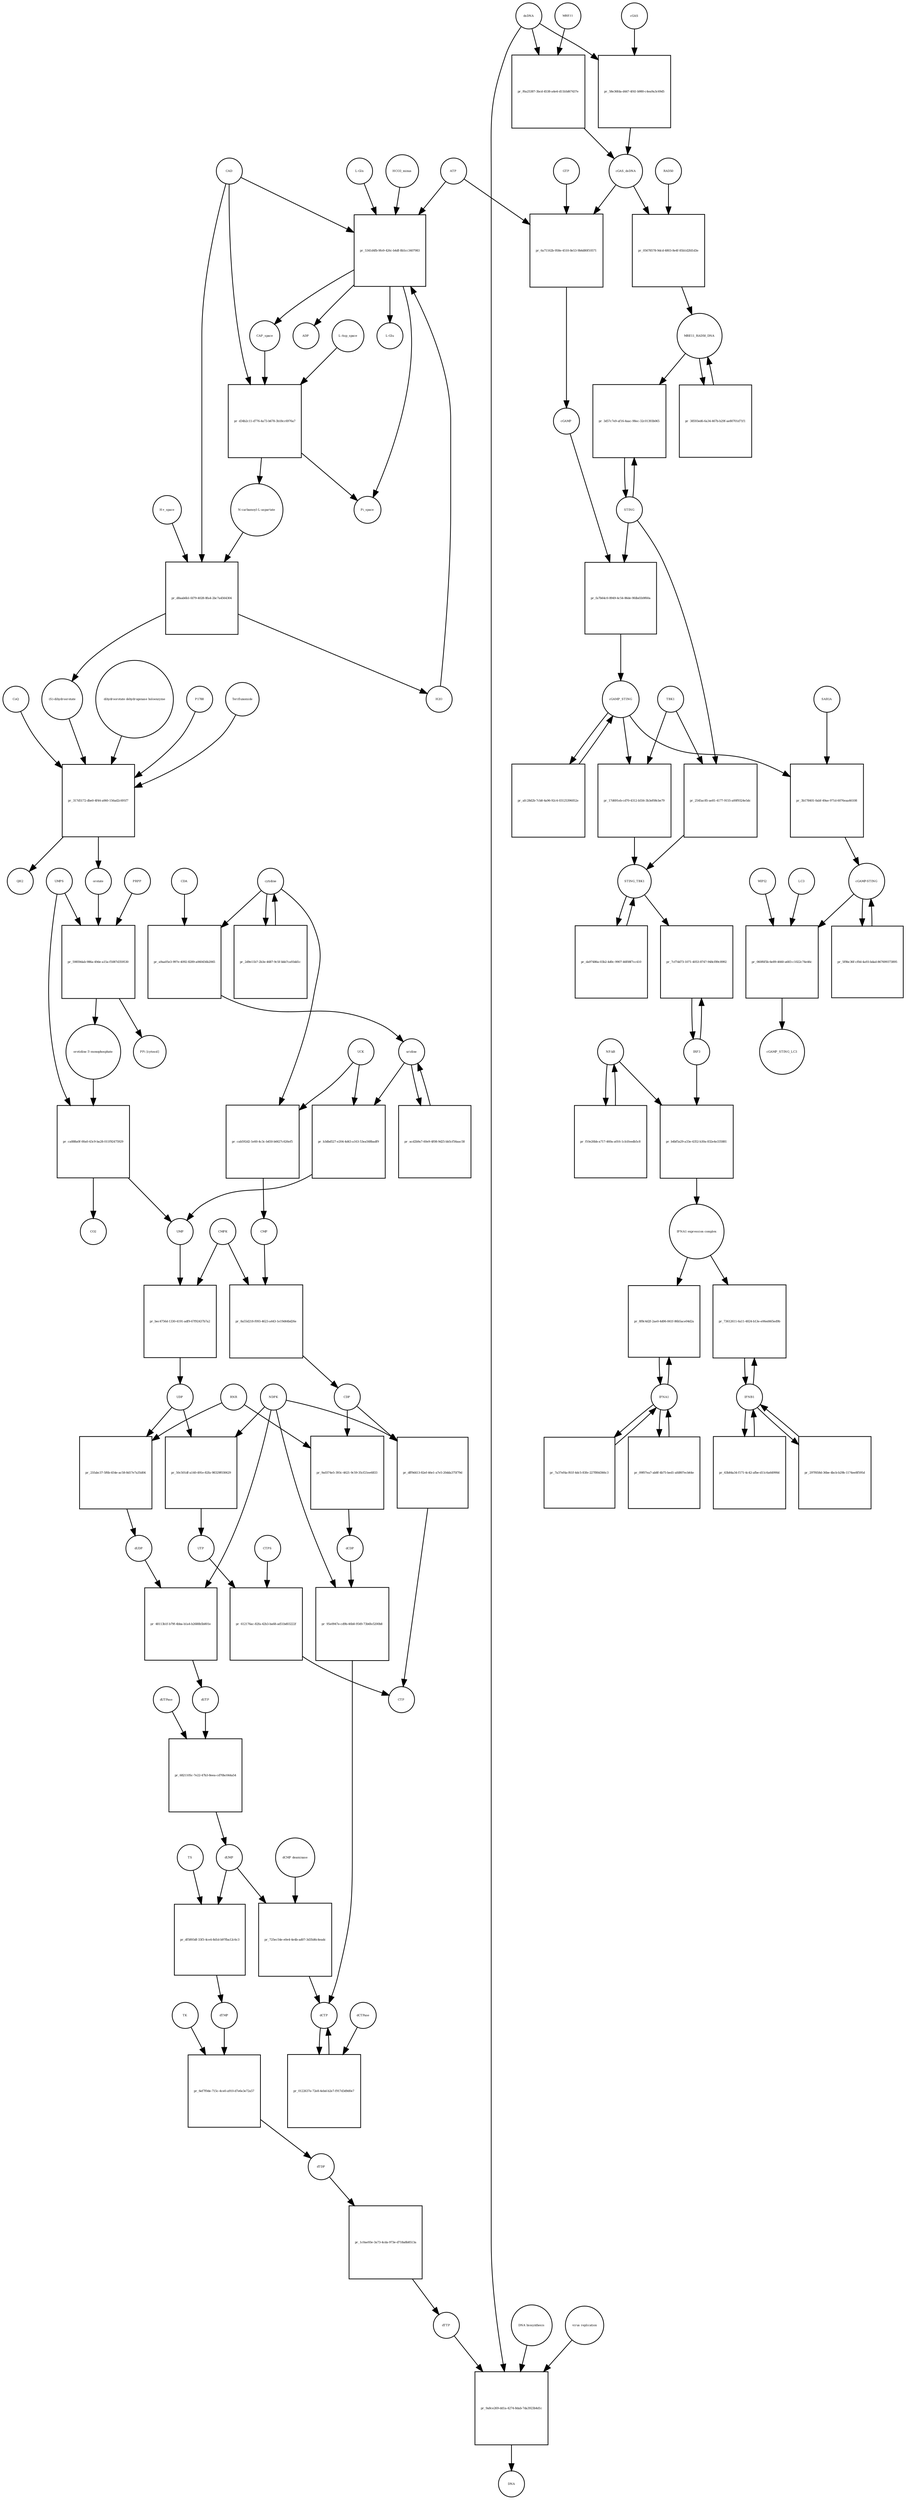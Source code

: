 strict digraph  {
"L-Gln" [annotation="", bipartite=0, cls="simple chemical", fontsize=4, label="L-Gln", shape=circle];
"pr_5341d4fb-9fe9-426c-b4df-8b5cc3407983" [annotation="", bipartite=1, cls=process, fontsize=4, label="pr_5341d4fb-9fe9-426c-b4df-8b5cc3407983", shape=square];
CAP_space [annotation="", bipartite=0, cls="simple chemical", fontsize=4, label=CAP_space, shape=circle];
CAD [annotation="", bipartite=0, cls=macromolecule, fontsize=4, label=CAD, shape=circle];
HCO3_minus [annotation="", bipartite=0, cls="simple chemical", fontsize=4, label=HCO3_minus, shape=circle];
H2O [annotation="", bipartite=0, cls="simple chemical", fontsize=4, label=H2O, shape=circle];
ATP [annotation="", bipartite=0, cls="simple chemical", fontsize=4, label=ATP, shape=circle];
"L-Glu" [annotation="", bipartite=0, cls="simple chemical", fontsize=4, label="L-Glu", shape=circle];
ADP [annotation="", bipartite=0, cls="simple chemical", fontsize=4, label=ADP, shape=circle];
Pi_space [annotation="", bipartite=0, cls="simple chemical", fontsize=4, label=Pi_space, shape=circle];
cytidine [annotation="", bipartite=0, cls="simple chemical", fontsize=4, label=cytidine, shape=circle];
"pr_a9aa05e3-997e-4092-8289-a060456b2065" [annotation="", bipartite=1, cls=process, fontsize=4, label="pr_a9aa05e3-997e-4092-8289-a060456b2065", shape=square];
uridine [annotation="", bipartite=0, cls="simple chemical", fontsize=4, label=uridine, shape=circle];
CDA [annotation="", bipartite=0, cls=macromolecule, fontsize=4, label=CDA, shape=circle];
"pr_b3dbd527-e204-4d43-a163-53ea568badf9" [annotation="", bipartite=1, cls=process, fontsize=4, label="pr_b3dbd527-e204-4d43-a163-53ea568badf9", shape=square];
UMP [annotation="", bipartite=0, cls="simple chemical", fontsize=4, label=UMP, shape=circle];
UCK [annotation="", bipartite=0, cls=macromolecule, fontsize=4, label=UCK, shape=circle];
"pr_cab592d2-1e60-4c3c-b450-b6627c626ef5" [annotation="", bipartite=1, cls=process, fontsize=4, label="pr_cab592d2-1e60-4c3c-b450-b6627c626ef5", shape=square];
CMP [annotation="", bipartite=0, cls="simple chemical", fontsize=4, label=CMP, shape=circle];
"pr_acd2b9a7-60e9-4f08-9d25-bb5cf56aac58" [annotation="", bipartite=1, cls=process, fontsize=4, label="pr_acd2b9a7-60e9-4f08-9d25-bb5cf56aac58", shape=square];
"pr_2d9e11b7-2b3e-4687-9c5f-bbb7ca93dd1c" [annotation="", bipartite=1, cls=process, fontsize=4, label="pr_2d9e11b7-2b3e-4687-9c5f-bbb7ca93dd1c", shape=square];
"pr_bec4756d-1330-4191-adf9-67f92437b7a2" [annotation="", bipartite=1, cls=process, fontsize=4, label="pr_bec4756d-1330-4191-adf9-67f92437b7a2", shape=square];
UDP [annotation="", bipartite=0, cls="simple chemical", fontsize=4, label=UDP, shape=circle];
CMPK [annotation="", bipartite=0, cls=macromolecule, fontsize=4, label=CMPK, shape=circle];
"pr_8a55d218-f093-4623-a443-1e19d44bd26e" [annotation="", bipartite=1, cls=process, fontsize=4, label="pr_8a55d218-f093-4623-a443-1e19d44bd26e", shape=square];
CDP [annotation="", bipartite=0, cls="simple chemical", fontsize=4, label=CDP, shape=circle];
"pr_50c501df-a140-491e-82fa-98329f030629" [annotation="", bipartite=1, cls=process, fontsize=4, label="pr_50c501df-a140-491e-82fa-98329f030629", shape=square];
UTP [annotation="", bipartite=0, cls="simple chemical", fontsize=4, label=UTP, shape=circle];
NDPK [annotation="", bipartite=0, cls=macromolecule, fontsize=4, label=NDPK, shape=circle];
"pr_dff9d413-82ef-46e1-a7e5-20dda375f79d" [annotation="", bipartite=1, cls=process, fontsize=4, label="pr_dff9d413-82ef-46e1-a7e5-20dda375f79d", shape=square];
CTP [annotation="", bipartite=0, cls="simple chemical", fontsize=4, label=CTP, shape=circle];
"pr_612176ac-82fa-42b3-ba68-ad51bd03222f" [annotation="", bipartite=1, cls=process, fontsize=4, label="pr_612176ac-82fa-42b3-ba68-ad51bd03222f", shape=square];
CTPS [annotation="", bipartite=0, cls=macromolecule, fontsize=4, label=CTPS, shape=circle];
"pr_21fabc37-5f6b-454e-ac58-8d17e7a35d04" [annotation="", bipartite=1, cls=process, fontsize=4, label="pr_21fabc37-5f6b-454e-ac58-8d17e7a35d04", shape=square];
dUDP [annotation="", bipartite=0, cls="simple chemical", fontsize=4, label=dUDP, shape=circle];
RNR [annotation="", bipartite=0, cls=macromolecule, fontsize=4, label=RNR, shape=circle];
"pr_48113b1f-b79f-4bba-b1a4-b2688b5b801e" [annotation="", bipartite=1, cls=process, fontsize=4, label="pr_48113b1f-b79f-4bba-b1a4-b2688b5b801e", shape=square];
dUTP [annotation="", bipartite=0, cls="simple chemical", fontsize=4, label=dUTP, shape=circle];
dCDP [annotation="", bipartite=0, cls="simple chemical", fontsize=4, label=dCDP, shape=circle];
"pr_95e0947e-cd9b-46b8-9549-73b6fe5200b8" [annotation="", bipartite=1, cls=process, fontsize=4, label="pr_95e0947e-cd9b-46b8-9549-73b6fe5200b8", shape=square];
dCTP [annotation="", bipartite=0, cls="simple chemical", fontsize=4, label=dCTP, shape=circle];
"pr_9a0374e5-393c-4621-9c59-35cf21ee6833" [annotation="", bipartite=1, cls=process, fontsize=4, label="pr_9a0374e5-393c-4621-9c59-35cf21ee6833", shape=square];
"pr_6821105c-7e22-47b3-8eea-cd70bc044a54" [annotation="", bipartite=1, cls=process, fontsize=4, label="pr_6821105c-7e22-47b3-8eea-cd70bc044a54", shape=square];
dUMP [annotation="", bipartite=0, cls="simple chemical", fontsize=4, label=dUMP, shape=circle];
dUTPase [annotation="", bipartite=0, cls=macromolecule, fontsize=4, label=dUTPase, shape=circle];
"pr_0122637e-72e8-4ebd-b2e7-f917d3d9d0e7" [annotation="", bipartite=1, cls=process, fontsize=4, label="pr_0122637e-72e8-4ebd-b2e7-f917d3d9d0e7", shape=square];
dCTPase [annotation="", bipartite=0, cls=macromolecule, fontsize=4, label=dCTPase, shape=circle];
"pr_725ec54e-e0e4-4e4b-ad07-3d35d6c4eadc" [annotation="", bipartite=1, cls=process, fontsize=4, label="pr_725ec54e-e0e4-4e4b-ad07-3d35d6c4eadc", shape=square];
"dCMP deaminase" [annotation="", bipartite=0, cls=macromolecule, fontsize=4, label="dCMP deaminase", shape=circle];
"pr_df5893df-33f3-4ce4-8d1d-b97fba12c6c3" [annotation="", bipartite=1, cls=process, fontsize=4, label="pr_df5893df-33f3-4ce4-8d1d-b97fba12c6c3", shape=square];
dTMP [annotation="", bipartite=0, cls="simple chemical", fontsize=4, label=dTMP, shape=circle];
TS [annotation="", bipartite=0, cls=macromolecule, fontsize=4, label=TS, shape=circle];
"pr_6ef7f0de-715c-4ce0-a910-d7e6e3e72a57" [annotation="", bipartite=1, cls=process, fontsize=4, label="pr_6ef7f0de-715c-4ce0-a910-d7e6e3e72a57", shape=square];
dTDP [annotation="", bipartite=0, cls="simple chemical", fontsize=4, label=dTDP, shape=circle];
TK [annotation="", bipartite=0, cls=macromolecule, fontsize=4, label=TK, shape=circle];
"pr_1c0ae93e-3a73-4cda-973e-d718a8b8513a" [annotation="", bipartite=1, cls=process, fontsize=4, label="pr_1c0ae93e-3a73-4cda-973e-d718a8b8513a", shape=square];
dTTP [annotation="", bipartite=0, cls="simple chemical", fontsize=4, label=dTTP, shape=circle];
dsDNA [annotation="", bipartite=0, cls="simple chemical", fontsize=4, label=dsDNA, shape=circle];
"pr_58e36fda-d447-4f41-b980-c4ea9a3c69d5" [annotation="", bipartite=1, cls=process, fontsize=4, label="pr_58e36fda-d447-4f41-b980-c4ea9a3c69d5", shape=square];
cGAS [annotation="", bipartite=0, cls=macromolecule, fontsize=4, label=cGAS, shape=circle];
cGAS_dsDNA [annotation="", bipartite=0, cls=complex, fontsize=4, label=cGAS_dsDNA, shape=circle];
"pr_6a71162b-958e-4510-8e53-9b6d80f10571" [annotation="", bipartite=1, cls=process, fontsize=4, label="pr_6a71162b-958e-4510-8e53-9b6d80f10571", shape=square];
GTP [annotation="", bipartite=0, cls="simple chemical", fontsize=4, label=GTP, shape=circle];
cGAMP [annotation="", bipartite=0, cls="simple chemical", fontsize=4, label=cGAMP, shape=circle];
"pr_fa7b64c0-8949-4c54-86de-9fdbd1b9f60a" [annotation="", bipartite=1, cls=process, fontsize=4, label="pr_fa7b64c0-8949-4c54-86de-9fdbd1b9f60a", shape=square];
STING [annotation="", bipartite=0, cls="macromolecule multimer", fontsize=4, label=STING, shape=circle];
cGAMP_STING [annotation="", bipartite=0, cls=complex, fontsize=4, label=cGAMP_STING, shape=circle];
TBK1 [annotation="", bipartite=0, cls=macromolecule, fontsize=4, label=TBK1, shape=circle];
"pr_17d691eb-cd70-4312-b556-3b3ef08cbe79" [annotation="", bipartite=1, cls=process, fontsize=4, label="pr_17d691eb-cd70-4312-b556-3b3ef08cbe79", shape=square];
STING_TBK1 [annotation="", bipartite=0, cls=complex, fontsize=4, label=STING_TBK1, shape=circle];
"pr_afc28d2b-7cb8-4a96-92c4-03125396052e" [annotation="", bipartite=1, cls=process, fontsize=4, label="pr_afc28d2b-7cb8-4a96-92c4-03125396052e", shape=square];
"pr_da97486a-03b2-4d0c-9907-46f08f7cc410" [annotation="", bipartite=1, cls=process, fontsize=4, label="pr_da97486a-03b2-4d0c-9907-46f08f7cc410", shape=square];
"NF-kB" [annotation="", bipartite=0, cls=complex, fontsize=4, label="NF-kB", shape=circle];
"pr_f10e26bb-a717-460a-a016-1cb1feedb5c8" [annotation="", bipartite=1, cls=process, fontsize=4, label="pr_f10e26bb-a717-460a-a016-1cb1feedb5c8", shape=square];
IFNA1 [annotation="", bipartite=0, cls="nucleic acid feature", fontsize=4, label=IFNA1, shape=circle];
"pr_09f07ea7-ab8f-4b75-bed1-afd807ecb64e" [annotation="", bipartite=1, cls=process, fontsize=4, label="pr_09f07ea7-ab8f-4b75-bed1-afd807ecb64e", shape=square];
IFNB1 [annotation="", bipartite=0, cls="nucleic acid feature", fontsize=4, label=IFNB1, shape=circle];
"pr_297f658d-36be-4bcb-b29b-1174ee8f595d" [annotation="", bipartite=1, cls=process, fontsize=4, label="pr_297f658d-36be-4bcb-b29b-1174ee8f595d", shape=square];
"pr_7a37ef4a-f61f-4dc5-83fe-227f80d366c3" [annotation="", bipartite=1, cls=process, fontsize=4, label="pr_7a37ef4a-f61f-4dc5-83fe-227f80d366c3", shape=square];
"pr_63b84a34-f171-4c42-afbe-d11c6a64990d" [annotation="", bipartite=1, cls=process, fontsize=4, label="pr_63b84a34-f171-4c42-afbe-d11c6a64990d", shape=square];
"pr_73612611-6a11-4824-b13e-e06ed465ed9b" [annotation="", bipartite=1, cls=process, fontsize=4, label="pr_73612611-6a11-4824-b13e-e06ed465ed9b", shape=square];
"IFNA1 expression complex" [annotation="", bipartite=0, cls=complex, fontsize=4, label="IFNA1 expression complex", shape=circle];
"cGAMP-STING" [annotation="", bipartite=0, cls=complex, fontsize=4, label="cGAMP-STING", shape=circle];
"pr_5f9bc36f-cf0d-4a93-bdad-867699373895" [annotation="", bipartite=1, cls=process, fontsize=4, label="pr_5f9bc36f-cf0d-4a93-bdad-867699373895", shape=square];
"pr_f6a25387-3bcd-4538-a4e4-d11b5d67437e" [annotation="", bipartite=1, cls=process, fontsize=4, label="pr_f6a25387-3bcd-4538-a4e4-d11b5d67437e", shape=square];
MRE11 [annotation="", bipartite=0, cls="macromolecule multimer", fontsize=4, label=MRE11, shape=circle];
RAD50 [annotation="", bipartite=0, cls="macromolecule multimer", fontsize=4, label=RAD50, shape=circle];
"pr_05678578-9dcd-4803-8e4f-85b1d2fd1d3e" [annotation="", bipartite=1, cls=process, fontsize=4, label="pr_05678578-9dcd-4803-8e4f-85b1d2fd1d3e", shape=square];
MRE11_RAD50_DNA [annotation="", bipartite=0, cls=complex, fontsize=4, label=MRE11_RAD50_DNA, shape=circle];
IRF3 [annotation="", bipartite=0, cls="macromolecule multimer", fontsize=4, label=IRF3, shape=circle];
"pr_7cf7dd73-1071-4053-8747-948cf89c8992" [annotation="", bipartite=1, cls=process, fontsize=4, label="pr_7cf7dd73-1071-4053-8747-948cf89c8992", shape=square];
"pr_3b178401-0abf-49ae-971d-6076eaa46108" [annotation="", bipartite=1, cls=process, fontsize=4, label="pr_3b178401-0abf-49ae-971d-6076eaa46108", shape=square];
SAR1A [annotation="", bipartite=0, cls=macromolecule, fontsize=4, label=SAR1A, shape=circle];
"pr_060f6f5b-6e89-4660-a683-c1022c74e46c" [annotation="", bipartite=1, cls=process, fontsize=4, label="pr_060f6f5b-6e89-4660-a683-c1022c74e46c", shape=square];
LC3 [annotation="", bipartite=0, cls=macromolecule, fontsize=4, label=LC3, shape=circle];
cGAMP_STING_LC3 [annotation="", bipartite=0, cls=complex, fontsize=4, label=cGAMP_STING_LC3, shape=circle];
WIPI2 [annotation="", bipartite=0, cls=macromolecule, fontsize=4, label=WIPI2, shape=circle];
"pr_3d57c7e9-af16-4aac-98ec-32c01393b065" [annotation="", bipartite=1, cls=process, fontsize=4, label="pr_3d57c7e9-af16-4aac-98ec-32c01393b065", shape=square];
"pr_2545ac85-ae81-4177-9155-a00f9324e5dc" [annotation="", bipartite=1, cls=process, fontsize=4, label="pr_2545ac85-ae81-4177-9155-a00f9324e5dc", shape=square];
"pr_38593ed6-6a34-467b-b29f-ae80701d71f1" [annotation="", bipartite=1, cls=process, fontsize=4, label="pr_38593ed6-6a34-467b-b29f-ae80701d71f1", shape=square];
"pr_d34b2c11-d776-4a73-b678-3b18cc6976a7" [annotation="", bipartite=1, cls=process, fontsize=4, label="pr_d34b2c11-d776-4a73-b678-3b18cc6976a7", shape=square];
"N-carbamoyl-L-aspartate" [annotation="", bipartite=0, cls="simple chemical", fontsize=4, label="N-carbamoyl-L-aspartate", shape=circle];
"L-Asp_space" [annotation="", bipartite=0, cls="simple chemical", fontsize=4, label="L-Asp_space", shape=circle];
"pr_d8aab6b1-fd79-4028-8fa4-2bc7a4564304" [annotation="", bipartite=1, cls=process, fontsize=4, label="pr_d8aab6b1-fd79-4028-8fa4-2bc7a4564304", shape=square];
"(S)-dihydroorotate" [annotation="", bipartite=0, cls="simple chemical", fontsize=4, label="(S)-dihydroorotate", shape=circle];
"H+_space" [annotation="", bipartite=0, cls="simple chemical", fontsize=4, label="H+_space", shape=circle];
"pr_317d5172-dbe0-4f44-a060-156ad2c691f7" [annotation="", bipartite=1, cls=process, fontsize=4, label="pr_317d5172-dbe0-4f44-a060-156ad2c691f7", shape=square];
orotate [annotation="", bipartite=0, cls="simple chemical", fontsize=4, label=orotate, shape=circle];
"dihydroorotate dehydrogenase holoenzyme" [annotation="", bipartite=0, cls="simple chemical", fontsize=4, label="dihydroorotate dehydrogenase holoenzyme", shape=circle];
P1788 [annotation="", bipartite=0, cls="simple chemical", fontsize=4, label=P1788, shape=circle];
Teriflunomide [annotation="", bipartite=0, cls="simple chemical", fontsize=4, label=Teriflunomide, shape=circle];
CoQ [annotation="", bipartite=0, cls="simple chemical", fontsize=4, label=CoQ, shape=circle];
QH2 [annotation="", bipartite=0, cls="simple chemical", fontsize=4, label=QH2, shape=circle];
"pr_59859dab-986a-49de-a15a-f5087d359530" [annotation="", bipartite=1, cls=process, fontsize=4, label="pr_59859dab-986a-49de-a15a-f5087d359530", shape=square];
"orotidine 5'-monophosphate" [annotation="", bipartite=0, cls="simple chemical", fontsize=4, label="orotidine 5'-monophosphate", shape=circle];
UMPS [annotation="", bipartite=0, cls="macromolecule multimer", fontsize=4, label=UMPS, shape=circle];
PRPP [annotation="", bipartite=0, cls="simple chemical", fontsize=4, label=PRPP, shape=circle];
"PPi [cytosol]" [annotation="", bipartite=0, cls="simple chemical", fontsize=4, label="PPi [cytosol]", shape=circle];
"pr_ca888a0f-00a0-43c9-ba28-011f92475929" [annotation="", bipartite=1, cls=process, fontsize=4, label="pr_ca888a0f-00a0-43c9-ba28-011f92475929", shape=square];
CO2 [annotation="", bipartite=0, cls="simple chemical", fontsize=4, label=CO2, shape=circle];
"pr_9a8ce269-dd1a-4274-8dab-7da3923b4d1c" [annotation="", bipartite=1, cls=process, fontsize=4, label="pr_9a8ce269-dd1a-4274-8dab-7da3923b4d1c", shape=square];
DNA [annotation="", bipartite=0, cls="nucleic acid feature", fontsize=4, label=DNA, shape=circle];
"DNA biosynthesis" [annotation="urn_miriam_obo.go_GO%3A0071897", bipartite=0, cls=phenotype, fontsize=4, label="DNA biosynthesis", shape=circle];
"virus replication" [annotation="", bipartite=0, cls=phenotype, fontsize=4, label="virus replication", shape=circle];
"pr_8f8c4d2f-2ae0-4d06-841f-86b5ace04d2a" [annotation="", bipartite=1, cls=process, fontsize=4, label="pr_8f8c4d2f-2ae0-4d06-841f-86b5ace04d2a", shape=square];
"pr_b4bf5a29-a33e-4352-b30a-832e4e335881" [annotation="", bipartite=1, cls=process, fontsize=4, label="pr_b4bf5a29-a33e-4352-b30a-832e4e335881", shape=square];
"L-Gln" -> "pr_5341d4fb-9fe9-426c-b4df-8b5cc3407983"  [annotation="", interaction_type=consumption];
"pr_5341d4fb-9fe9-426c-b4df-8b5cc3407983" -> CAP_space  [annotation="", interaction_type=production];
"pr_5341d4fb-9fe9-426c-b4df-8b5cc3407983" -> "L-Glu"  [annotation="", interaction_type=production];
"pr_5341d4fb-9fe9-426c-b4df-8b5cc3407983" -> ADP  [annotation="", interaction_type=production];
"pr_5341d4fb-9fe9-426c-b4df-8b5cc3407983" -> Pi_space  [annotation="", interaction_type=production];
CAP_space -> "pr_d34b2c11-d776-4a73-b678-3b18cc6976a7"  [annotation="", interaction_type=consumption];
CAD -> "pr_5341d4fb-9fe9-426c-b4df-8b5cc3407983"  [annotation=urn_miriam_reactome_REACT_1698, interaction_type=catalysis];
CAD -> "pr_d34b2c11-d776-4a73-b678-3b18cc6976a7"  [annotation=urn_miriam_reactome_REACT_1698, interaction_type=catalysis];
CAD -> "pr_d8aab6b1-fd79-4028-8fa4-2bc7a4564304"  [annotation=urn_miriam_reactome_REACT_1698, interaction_type=catalysis];
HCO3_minus -> "pr_5341d4fb-9fe9-426c-b4df-8b5cc3407983"  [annotation="", interaction_type=consumption];
H2O -> "pr_5341d4fb-9fe9-426c-b4df-8b5cc3407983"  [annotation="", interaction_type=consumption];
ATP -> "pr_5341d4fb-9fe9-426c-b4df-8b5cc3407983"  [annotation="", interaction_type=consumption];
ATP -> "pr_6a71162b-958e-4510-8e53-9b6d80f10571"  [annotation="", interaction_type=consumption];
cytidine -> "pr_a9aa05e3-997e-4092-8289-a060456b2065"  [annotation="", interaction_type=consumption];
cytidine -> "pr_cab592d2-1e60-4c3c-b450-b6627c626ef5"  [annotation="", interaction_type=consumption];
cytidine -> "pr_2d9e11b7-2b3e-4687-9c5f-bbb7ca93dd1c"  [annotation="", interaction_type=consumption];
"pr_a9aa05e3-997e-4092-8289-a060456b2065" -> uridine  [annotation="", interaction_type=production];
uridine -> "pr_b3dbd527-e204-4d43-a163-53ea568badf9"  [annotation="", interaction_type=consumption];
uridine -> "pr_acd2b9a7-60e9-4f08-9d25-bb5cf56aac58"  [annotation="", interaction_type=consumption];
CDA -> "pr_a9aa05e3-997e-4092-8289-a060456b2065"  [annotation="", interaction_type=catalysis];
"pr_b3dbd527-e204-4d43-a163-53ea568badf9" -> UMP  [annotation="", interaction_type=production];
UMP -> "pr_bec4756d-1330-4191-adf9-67f92437b7a2"  [annotation="", interaction_type=consumption];
UCK -> "pr_b3dbd527-e204-4d43-a163-53ea568badf9"  [annotation="", interaction_type=catalysis];
UCK -> "pr_cab592d2-1e60-4c3c-b450-b6627c626ef5"  [annotation="", interaction_type=catalysis];
"pr_cab592d2-1e60-4c3c-b450-b6627c626ef5" -> CMP  [annotation="", interaction_type=production];
CMP -> "pr_8a55d218-f093-4623-a443-1e19d44bd26e"  [annotation="", interaction_type=consumption];
"pr_acd2b9a7-60e9-4f08-9d25-bb5cf56aac58" -> uridine  [annotation="", interaction_type=production];
"pr_2d9e11b7-2b3e-4687-9c5f-bbb7ca93dd1c" -> cytidine  [annotation="", interaction_type=production];
"pr_bec4756d-1330-4191-adf9-67f92437b7a2" -> UDP  [annotation="", interaction_type=production];
UDP -> "pr_50c501df-a140-491e-82fa-98329f030629"  [annotation="", interaction_type=consumption];
UDP -> "pr_21fabc37-5f6b-454e-ac58-8d17e7a35d04"  [annotation="", interaction_type=consumption];
CMPK -> "pr_bec4756d-1330-4191-adf9-67f92437b7a2"  [annotation="", interaction_type=catalysis];
CMPK -> "pr_8a55d218-f093-4623-a443-1e19d44bd26e"  [annotation="", interaction_type=catalysis];
"pr_8a55d218-f093-4623-a443-1e19d44bd26e" -> CDP  [annotation="", interaction_type=production];
CDP -> "pr_dff9d413-82ef-46e1-a7e5-20dda375f79d"  [annotation="", interaction_type=consumption];
CDP -> "pr_9a0374e5-393c-4621-9c59-35cf21ee6833"  [annotation="", interaction_type=consumption];
"pr_50c501df-a140-491e-82fa-98329f030629" -> UTP  [annotation="", interaction_type=production];
UTP -> "pr_612176ac-82fa-42b3-ba68-ad51bd03222f"  [annotation="", interaction_type=consumption];
NDPK -> "pr_50c501df-a140-491e-82fa-98329f030629"  [annotation="", interaction_type=catalysis];
NDPK -> "pr_dff9d413-82ef-46e1-a7e5-20dda375f79d"  [annotation="", interaction_type=catalysis];
NDPK -> "pr_48113b1f-b79f-4bba-b1a4-b2688b5b801e"  [annotation="", interaction_type=catalysis];
NDPK -> "pr_95e0947e-cd9b-46b8-9549-73b6fe5200b8"  [annotation="", interaction_type=catalysis];
"pr_dff9d413-82ef-46e1-a7e5-20dda375f79d" -> CTP  [annotation="", interaction_type=production];
"pr_612176ac-82fa-42b3-ba68-ad51bd03222f" -> CTP  [annotation="", interaction_type=production];
CTPS -> "pr_612176ac-82fa-42b3-ba68-ad51bd03222f"  [annotation="", interaction_type=catalysis];
"pr_21fabc37-5f6b-454e-ac58-8d17e7a35d04" -> dUDP  [annotation="", interaction_type=production];
dUDP -> "pr_48113b1f-b79f-4bba-b1a4-b2688b5b801e"  [annotation="", interaction_type=consumption];
RNR -> "pr_21fabc37-5f6b-454e-ac58-8d17e7a35d04"  [annotation="", interaction_type=catalysis];
RNR -> "pr_9a0374e5-393c-4621-9c59-35cf21ee6833"  [annotation="", interaction_type=catalysis];
"pr_48113b1f-b79f-4bba-b1a4-b2688b5b801e" -> dUTP  [annotation="", interaction_type=production];
dUTP -> "pr_6821105c-7e22-47b3-8eea-cd70bc044a54"  [annotation="", interaction_type=consumption];
dCDP -> "pr_95e0947e-cd9b-46b8-9549-73b6fe5200b8"  [annotation="", interaction_type=consumption];
"pr_95e0947e-cd9b-46b8-9549-73b6fe5200b8" -> dCTP  [annotation="", interaction_type=production];
dCTP -> "pr_0122637e-72e8-4ebd-b2e7-f917d3d9d0e7"  [annotation="", interaction_type=consumption];
"pr_9a0374e5-393c-4621-9c59-35cf21ee6833" -> dCDP  [annotation="", interaction_type=production];
"pr_6821105c-7e22-47b3-8eea-cd70bc044a54" -> dUMP  [annotation="", interaction_type=production];
dUMP -> "pr_725ec54e-e0e4-4e4b-ad07-3d35d6c4eadc"  [annotation="", interaction_type=consumption];
dUMP -> "pr_df5893df-33f3-4ce4-8d1d-b97fba12c6c3"  [annotation="", interaction_type=consumption];
dUTPase -> "pr_6821105c-7e22-47b3-8eea-cd70bc044a54"  [annotation="", interaction_type=catalysis];
"pr_0122637e-72e8-4ebd-b2e7-f917d3d9d0e7" -> dCTP  [annotation="", interaction_type=production];
dCTPase -> "pr_0122637e-72e8-4ebd-b2e7-f917d3d9d0e7"  [annotation="", interaction_type=catalysis];
"pr_725ec54e-e0e4-4e4b-ad07-3d35d6c4eadc" -> dCTP  [annotation="", interaction_type=production];
"dCMP deaminase" -> "pr_725ec54e-e0e4-4e4b-ad07-3d35d6c4eadc"  [annotation="", interaction_type=catalysis];
"pr_df5893df-33f3-4ce4-8d1d-b97fba12c6c3" -> dTMP  [annotation="", interaction_type=production];
dTMP -> "pr_6ef7f0de-715c-4ce0-a910-d7e6e3e72a57"  [annotation="", interaction_type=consumption];
TS -> "pr_df5893df-33f3-4ce4-8d1d-b97fba12c6c3"  [annotation="", interaction_type=catalysis];
"pr_6ef7f0de-715c-4ce0-a910-d7e6e3e72a57" -> dTDP  [annotation="", interaction_type=production];
dTDP -> "pr_1c0ae93e-3a73-4cda-973e-d718a8b8513a"  [annotation="", interaction_type=consumption];
TK -> "pr_6ef7f0de-715c-4ce0-a910-d7e6e3e72a57"  [annotation="", interaction_type=catalysis];
"pr_1c0ae93e-3a73-4cda-973e-d718a8b8513a" -> dTTP  [annotation="", interaction_type=production];
dTTP -> "pr_9a8ce269-dd1a-4274-8dab-7da3923b4d1c"  [annotation="", interaction_type=consumption];
dsDNA -> "pr_58e36fda-d447-4f41-b980-c4ea9a3c69d5"  [annotation="", interaction_type=consumption];
dsDNA -> "pr_f6a25387-3bcd-4538-a4e4-d11b5d67437e"  [annotation="", interaction_type=consumption];
dsDNA -> "pr_9a8ce269-dd1a-4274-8dab-7da3923b4d1c"  [annotation="", interaction_type=consumption];
"pr_58e36fda-d447-4f41-b980-c4ea9a3c69d5" -> cGAS_dsDNA  [annotation="", interaction_type=production];
cGAS -> "pr_58e36fda-d447-4f41-b980-c4ea9a3c69d5"  [annotation="", interaction_type=consumption];
cGAS_dsDNA -> "pr_6a71162b-958e-4510-8e53-9b6d80f10571"  [annotation="", interaction_type=catalysis];
cGAS_dsDNA -> "pr_05678578-9dcd-4803-8e4f-85b1d2fd1d3e"  [annotation="", interaction_type=consumption];
"pr_6a71162b-958e-4510-8e53-9b6d80f10571" -> cGAMP  [annotation="", interaction_type=production];
GTP -> "pr_6a71162b-958e-4510-8e53-9b6d80f10571"  [annotation="", interaction_type=consumption];
cGAMP -> "pr_fa7b64c0-8949-4c54-86de-9fdbd1b9f60a"  [annotation="", interaction_type=consumption];
"pr_fa7b64c0-8949-4c54-86de-9fdbd1b9f60a" -> cGAMP_STING  [annotation="", interaction_type=production];
STING -> "pr_fa7b64c0-8949-4c54-86de-9fdbd1b9f60a"  [annotation="", interaction_type=consumption];
STING -> "pr_3d57c7e9-af16-4aac-98ec-32c01393b065"  [annotation="", interaction_type=consumption];
STING -> "pr_2545ac85-ae81-4177-9155-a00f9324e5dc"  [annotation="", interaction_type=consumption];
cGAMP_STING -> "pr_17d691eb-cd70-4312-b556-3b3ef08cbe79"  [annotation="", interaction_type=consumption];
cGAMP_STING -> "pr_afc28d2b-7cb8-4a96-92c4-03125396052e"  [annotation="", interaction_type=consumption];
cGAMP_STING -> "pr_3b178401-0abf-49ae-971d-6076eaa46108"  [annotation="", interaction_type=consumption];
TBK1 -> "pr_17d691eb-cd70-4312-b556-3b3ef08cbe79"  [annotation="", interaction_type=consumption];
TBK1 -> "pr_2545ac85-ae81-4177-9155-a00f9324e5dc"  [annotation="", interaction_type=consumption];
"pr_17d691eb-cd70-4312-b556-3b3ef08cbe79" -> STING_TBK1  [annotation="", interaction_type=production];
STING_TBK1 -> "pr_da97486a-03b2-4d0c-9907-46f08f7cc410"  [annotation="", interaction_type=consumption];
STING_TBK1 -> "pr_7cf7dd73-1071-4053-8747-948cf89c8992"  [annotation="", interaction_type=catalysis];
"pr_afc28d2b-7cb8-4a96-92c4-03125396052e" -> cGAMP_STING  [annotation="", interaction_type=production];
"pr_da97486a-03b2-4d0c-9907-46f08f7cc410" -> STING_TBK1  [annotation="", interaction_type=production];
"NF-kB" -> "pr_f10e26bb-a717-460a-a016-1cb1feedb5c8"  [annotation="", interaction_type=consumption];
"NF-kB" -> "pr_b4bf5a29-a33e-4352-b30a-832e4e335881"  [annotation="", interaction_type=consumption];
"pr_f10e26bb-a717-460a-a016-1cb1feedb5c8" -> "NF-kB"  [annotation="", interaction_type=production];
IFNA1 -> "pr_09f07ea7-ab8f-4b75-bed1-afd807ecb64e"  [annotation="", interaction_type=consumption];
IFNA1 -> "pr_7a37ef4a-f61f-4dc5-83fe-227f80d366c3"  [annotation="", interaction_type=consumption];
IFNA1 -> "pr_8f8c4d2f-2ae0-4d06-841f-86b5ace04d2a"  [annotation="", interaction_type=consumption];
"pr_09f07ea7-ab8f-4b75-bed1-afd807ecb64e" -> IFNA1  [annotation="", interaction_type=production];
IFNB1 -> "pr_297f658d-36be-4bcb-b29b-1174ee8f595d"  [annotation="", interaction_type=consumption];
IFNB1 -> "pr_63b84a34-f171-4c42-afbe-d11c6a64990d"  [annotation="", interaction_type=consumption];
IFNB1 -> "pr_73612611-6a11-4824-b13e-e06ed465ed9b"  [annotation="", interaction_type=consumption];
"pr_297f658d-36be-4bcb-b29b-1174ee8f595d" -> IFNB1  [annotation="", interaction_type=production];
"pr_7a37ef4a-f61f-4dc5-83fe-227f80d366c3" -> IFNA1  [annotation="", interaction_type=production];
"pr_63b84a34-f171-4c42-afbe-d11c6a64990d" -> IFNB1  [annotation="", interaction_type=production];
"pr_73612611-6a11-4824-b13e-e06ed465ed9b" -> IFNB1  [annotation="", interaction_type=production];
"IFNA1 expression complex" -> "pr_73612611-6a11-4824-b13e-e06ed465ed9b"  [annotation="", interaction_type=stimulation];
"IFNA1 expression complex" -> "pr_8f8c4d2f-2ae0-4d06-841f-86b5ace04d2a"  [annotation="", interaction_type=stimulation];
"cGAMP-STING" -> "pr_5f9bc36f-cf0d-4a93-bdad-867699373895"  [annotation="", interaction_type=consumption];
"cGAMP-STING" -> "pr_060f6f5b-6e89-4660-a683-c1022c74e46c"  [annotation="", interaction_type=consumption];
"pr_5f9bc36f-cf0d-4a93-bdad-867699373895" -> "cGAMP-STING"  [annotation="", interaction_type=production];
"pr_f6a25387-3bcd-4538-a4e4-d11b5d67437e" -> cGAS_dsDNA  [annotation="", interaction_type=production];
MRE11 -> "pr_f6a25387-3bcd-4538-a4e4-d11b5d67437e"  [annotation="", interaction_type=consumption];
RAD50 -> "pr_05678578-9dcd-4803-8e4f-85b1d2fd1d3e"  [annotation="", interaction_type=consumption];
"pr_05678578-9dcd-4803-8e4f-85b1d2fd1d3e" -> MRE11_RAD50_DNA  [annotation="", interaction_type=production];
MRE11_RAD50_DNA -> "pr_3d57c7e9-af16-4aac-98ec-32c01393b065"  [annotation="", interaction_type=catalysis];
MRE11_RAD50_DNA -> "pr_38593ed6-6a34-467b-b29f-ae80701d71f1"  [annotation="", interaction_type=consumption];
IRF3 -> "pr_7cf7dd73-1071-4053-8747-948cf89c8992"  [annotation="", interaction_type=consumption];
IRF3 -> "pr_b4bf5a29-a33e-4352-b30a-832e4e335881"  [annotation="", interaction_type=consumption];
"pr_7cf7dd73-1071-4053-8747-948cf89c8992" -> IRF3  [annotation="", interaction_type=production];
"pr_3b178401-0abf-49ae-971d-6076eaa46108" -> "cGAMP-STING"  [annotation="", interaction_type=production];
SAR1A -> "pr_3b178401-0abf-49ae-971d-6076eaa46108"  [annotation="", interaction_type=catalysis];
"pr_060f6f5b-6e89-4660-a683-c1022c74e46c" -> cGAMP_STING_LC3  [annotation="", interaction_type=production];
LC3 -> "pr_060f6f5b-6e89-4660-a683-c1022c74e46c"  [annotation="", interaction_type=consumption];
WIPI2 -> "pr_060f6f5b-6e89-4660-a683-c1022c74e46c"  [annotation="", interaction_type=catalysis];
"pr_3d57c7e9-af16-4aac-98ec-32c01393b065" -> STING  [annotation="", interaction_type=production];
"pr_2545ac85-ae81-4177-9155-a00f9324e5dc" -> STING_TBK1  [annotation="", interaction_type=production];
"pr_38593ed6-6a34-467b-b29f-ae80701d71f1" -> MRE11_RAD50_DNA  [annotation="", interaction_type=production];
"pr_d34b2c11-d776-4a73-b678-3b18cc6976a7" -> "N-carbamoyl-L-aspartate"  [annotation="", interaction_type=production];
"pr_d34b2c11-d776-4a73-b678-3b18cc6976a7" -> Pi_space  [annotation="", interaction_type=production];
"N-carbamoyl-L-aspartate" -> "pr_d8aab6b1-fd79-4028-8fa4-2bc7a4564304"  [annotation="", interaction_type=consumption];
"L-Asp_space" -> "pr_d34b2c11-d776-4a73-b678-3b18cc6976a7"  [annotation="", interaction_type=consumption];
"pr_d8aab6b1-fd79-4028-8fa4-2bc7a4564304" -> "(S)-dihydroorotate"  [annotation="", interaction_type=production];
"pr_d8aab6b1-fd79-4028-8fa4-2bc7a4564304" -> H2O  [annotation="", interaction_type=production];
"(S)-dihydroorotate" -> "pr_317d5172-dbe0-4f44-a060-156ad2c691f7"  [annotation="", interaction_type=consumption];
"H+_space" -> "pr_d8aab6b1-fd79-4028-8fa4-2bc7a4564304"  [annotation="", interaction_type=consumption];
"pr_317d5172-dbe0-4f44-a060-156ad2c691f7" -> orotate  [annotation="", interaction_type=production];
"pr_317d5172-dbe0-4f44-a060-156ad2c691f7" -> QH2  [annotation="", interaction_type=production];
orotate -> "pr_59859dab-986a-49de-a15a-f5087d359530"  [annotation="", interaction_type=consumption];
"dihydroorotate dehydrogenase holoenzyme" -> "pr_317d5172-dbe0-4f44-a060-156ad2c691f7"  [annotation=urn_miriam_reactome_REACT_1698, interaction_type=catalysis];
P1788 -> "pr_317d5172-dbe0-4f44-a060-156ad2c691f7"  [annotation=urn_miriam_reactome_REACT_1698, interaction_type=inhibition];
Teriflunomide -> "pr_317d5172-dbe0-4f44-a060-156ad2c691f7"  [annotation=urn_miriam_reactome_REACT_1698, interaction_type=inhibition];
CoQ -> "pr_317d5172-dbe0-4f44-a060-156ad2c691f7"  [annotation="", interaction_type=consumption];
"pr_59859dab-986a-49de-a15a-f5087d359530" -> "orotidine 5'-monophosphate"  [annotation="", interaction_type=production];
"pr_59859dab-986a-49de-a15a-f5087d359530" -> "PPi [cytosol]"  [annotation="", interaction_type=production];
"orotidine 5'-monophosphate" -> "pr_ca888a0f-00a0-43c9-ba28-011f92475929"  [annotation="", interaction_type=consumption];
UMPS -> "pr_59859dab-986a-49de-a15a-f5087d359530"  [annotation=urn_miriam_reactome_REACT_1698, interaction_type=catalysis];
UMPS -> "pr_ca888a0f-00a0-43c9-ba28-011f92475929"  [annotation=urn_miriam_reactome_REACT_1698, interaction_type=catalysis];
PRPP -> "pr_59859dab-986a-49de-a15a-f5087d359530"  [annotation="", interaction_type=consumption];
"pr_ca888a0f-00a0-43c9-ba28-011f92475929" -> UMP  [annotation="", interaction_type=production];
"pr_ca888a0f-00a0-43c9-ba28-011f92475929" -> CO2  [annotation="", interaction_type=production];
"pr_9a8ce269-dd1a-4274-8dab-7da3923b4d1c" -> DNA  [annotation="", interaction_type=production];
"DNA biosynthesis" -> "pr_9a8ce269-dd1a-4274-8dab-7da3923b4d1c"  [annotation="", interaction_type=catalysis];
"virus replication" -> "pr_9a8ce269-dd1a-4274-8dab-7da3923b4d1c"  [annotation="", interaction_type=inhibition];
"pr_8f8c4d2f-2ae0-4d06-841f-86b5ace04d2a" -> IFNA1  [annotation="", interaction_type=production];
"pr_b4bf5a29-a33e-4352-b30a-832e4e335881" -> "IFNA1 expression complex"  [annotation="", interaction_type=production];
}
